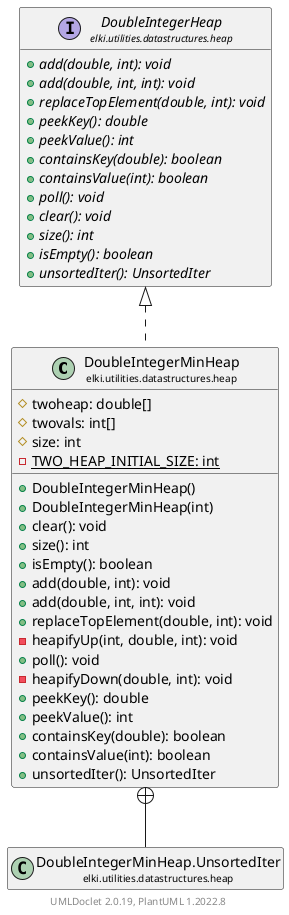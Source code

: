 @startuml
    remove .*\.(Instance|Par|Parameterizer|Factory)$
    set namespaceSeparator none
    hide empty fields
    hide empty methods

    class "<size:14>DoubleIntegerMinHeap\n<size:10>elki.utilities.datastructures.heap" as elki.utilities.datastructures.heap.DoubleIntegerMinHeap [[DoubleIntegerMinHeap.html]] {
        #twoheap: double[]
        #twovals: int[]
        #size: int
        {static} -TWO_HEAP_INITIAL_SIZE: int
        +DoubleIntegerMinHeap()
        +DoubleIntegerMinHeap(int)
        +clear(): void
        +size(): int
        +isEmpty(): boolean
        +add(double, int): void
        +add(double, int, int): void
        +replaceTopElement(double, int): void
        -heapifyUp(int, double, int): void
        +poll(): void
        -heapifyDown(double, int): void
        +peekKey(): double
        +peekValue(): int
        +containsKey(double): boolean
        +containsValue(int): boolean
        +unsortedIter(): UnsortedIter
    }

    interface "<size:14>DoubleIntegerHeap\n<size:10>elki.utilities.datastructures.heap" as elki.utilities.datastructures.heap.DoubleIntegerHeap [[DoubleIntegerHeap.html]] {
        {abstract} +add(double, int): void
        {abstract} +add(double, int, int): void
        {abstract} +replaceTopElement(double, int): void
        {abstract} +peekKey(): double
        {abstract} +peekValue(): int
        {abstract} +containsKey(double): boolean
        {abstract} +containsValue(int): boolean
        {abstract} +poll(): void
        {abstract} +clear(): void
        {abstract} +size(): int
        {abstract} +isEmpty(): boolean
        {abstract} +unsortedIter(): UnsortedIter
    }
    class "<size:14>DoubleIntegerMinHeap.UnsortedIter\n<size:10>elki.utilities.datastructures.heap" as elki.utilities.datastructures.heap.DoubleIntegerMinHeap.UnsortedIter [[DoubleIntegerMinHeap.UnsortedIter.html]]

    elki.utilities.datastructures.heap.DoubleIntegerHeap <|.. elki.utilities.datastructures.heap.DoubleIntegerMinHeap
    elki.utilities.datastructures.heap.DoubleIntegerMinHeap +-- elki.utilities.datastructures.heap.DoubleIntegerMinHeap.UnsortedIter

    center footer UMLDoclet 2.0.19, PlantUML 1.2022.8
@enduml
